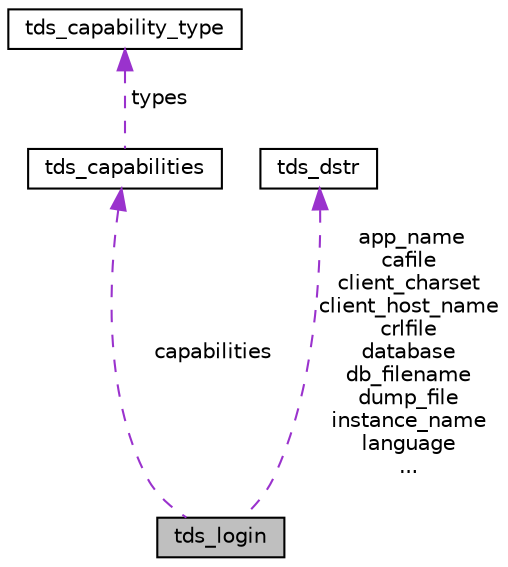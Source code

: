 digraph "tds_login"
{
 // LATEX_PDF_SIZE
  edge [fontname="Helvetica",fontsize="10",labelfontname="Helvetica",labelfontsize="10"];
  node [fontname="Helvetica",fontsize="10",shape=record];
  Node1 [label="tds_login",height=0.2,width=0.4,color="black", fillcolor="grey75", style="filled", fontcolor="black",tooltip=" "];
  Node2 -> Node1 [dir="back",color="darkorchid3",fontsize="10",style="dashed",label=" capabilities" ,fontname="Helvetica"];
  Node2 [label="tds_capabilities",height=0.2,width=0.4,color="black", fillcolor="white", style="filled",URL="$a01139.html",tooltip=" "];
  Node3 -> Node2 [dir="back",color="darkorchid3",fontsize="10",style="dashed",label=" types" ,fontname="Helvetica"];
  Node3 [label="tds_capability_type",height=0.2,width=0.4,color="black", fillcolor="white", style="filled",URL="$a01135.html",tooltip=" "];
  Node4 -> Node1 [dir="back",color="darkorchid3",fontsize="10",style="dashed",label=" app_name\ncafile\nclient_charset\nclient_host_name\ncrlfile\ndatabase\ndb_filename\ndump_file\ninstance_name\nlanguage\n..." ,fontname="Helvetica"];
  Node4 [label="tds_dstr",height=0.2,width=0.4,color="black", fillcolor="white", style="filled",URL="$a01283.html",tooltip="Structure to hold a string."];
}
